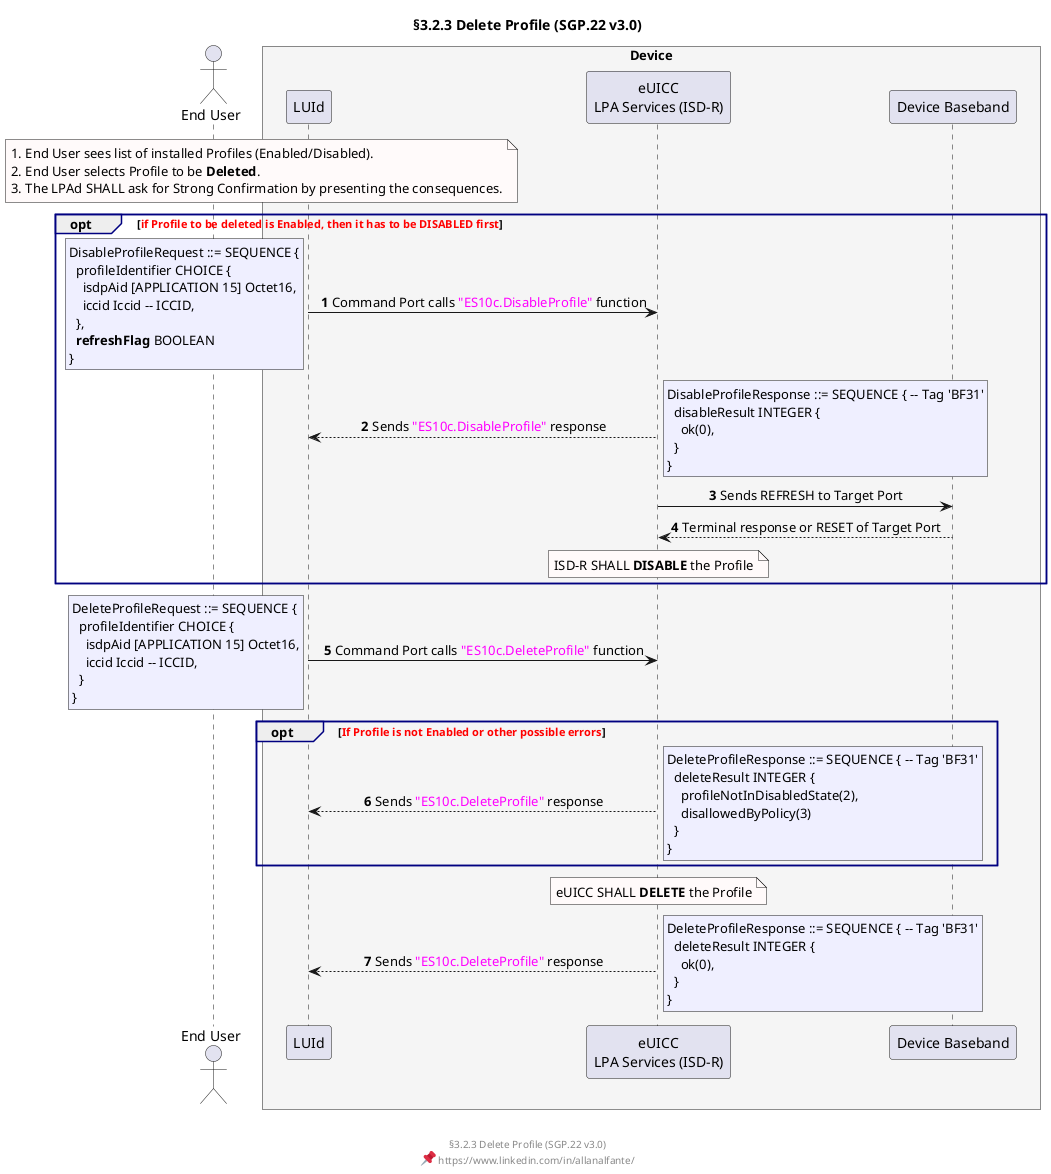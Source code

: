 @startuml delete_profile
autonumber
title §3.2.3 Delete Profile (SGP.22 v3.0)
footer \n\n§3.2.3 Delete Profile (SGP.22 v3.0)\n<:1f4cc:> https://www.linkedin.com/in/allanalfante/

skinparam sequenceMessageAlign center
skinparam ParticipantPadding 20
skinparam BoxPadding 10
skinparam SequenceGroupBorderColor #Navy

'''
'PARTICPANTS
''''
actor "End User" as user
box "Device" #WhiteSmoke
  participant "LUId" as luid
  participant "eUICC\nLPA Services (ISD-R)" as services
  participant "Device Baseband" as baseband
end box

'''
'CALL FLOW
''''
note over user, luid #Snow
1. End User sees list of installed Profiles (Enabled/Disabled).
2. End User selects Profile to be **Deleted**.
3. The LPAd SHALL ask for Strong Confirmation by presenting the consequences.
end note

opt <font color=red>if Profile to be deleted is Enabled, then it has to be DISABLED first</font>
luid -> services: Command Port calls <font color=magenta>"ES10c.DisableProfile"</font> function
  rnote left #Motivation
    DisableProfileRequest ::= SEQUENCE {
      profileIdentifier CHOICE {
        isdpAid [APPLICATION 15] Octet16,
        iccid Iccid -- ICCID,
      },
      **refreshFlag** BOOLEAN
    } 
  end note

services --> luid: Sends <font color=magenta>"ES10c.DisableProfile"</font> response
  rnote right #Motivation
    DisableProfileResponse ::= SEQUENCE { -- Tag 'BF31'
      disableResult INTEGER {
        ok(0),
      }
    }
  end note
services -> baseband: Sends REFRESH to Target Port
baseband --> services: Terminal response or RESET of Target Port
  note over services #Snow
  ISD-R SHALL **DISABLE** the Profile
  end note
end

luid -> services: Command Port calls <font color=magenta>"ES10c.DeleteProfile"</font> function
  rnote left #Motivation
    DeleteProfileRequest ::= SEQUENCE {
      profileIdentifier CHOICE {
        isdpAid [APPLICATION 15] Octet16,
        iccid Iccid -- ICCID,
      }
    } 
  end note

opt <font color=red>If Profile is not Enabled or other possible errors</font>
  services --> luid: Sends <font color=magenta>"ES10c.DeleteProfile"</font> response
    rnote right #Motivation
      DeleteProfileResponse ::= SEQUENCE { -- Tag 'BF31'
        deleteResult INTEGER {
          profileNotInDisabledState(2),
          disallowedByPolicy(3)
        }
      }
    end note
end

  note over services #Snow
  eUICC SHALL **DELETE** the Profile
  end note

services --> luid: Sends <font color=magenta>"ES10c.DeleteProfile"</font> response
  rnote right #Motivation
    DeleteProfileResponse ::= SEQUENCE { -- Tag 'BF31'
      deleteResult INTEGER {
        ok(0),
      }
    }
  end note


@enduml